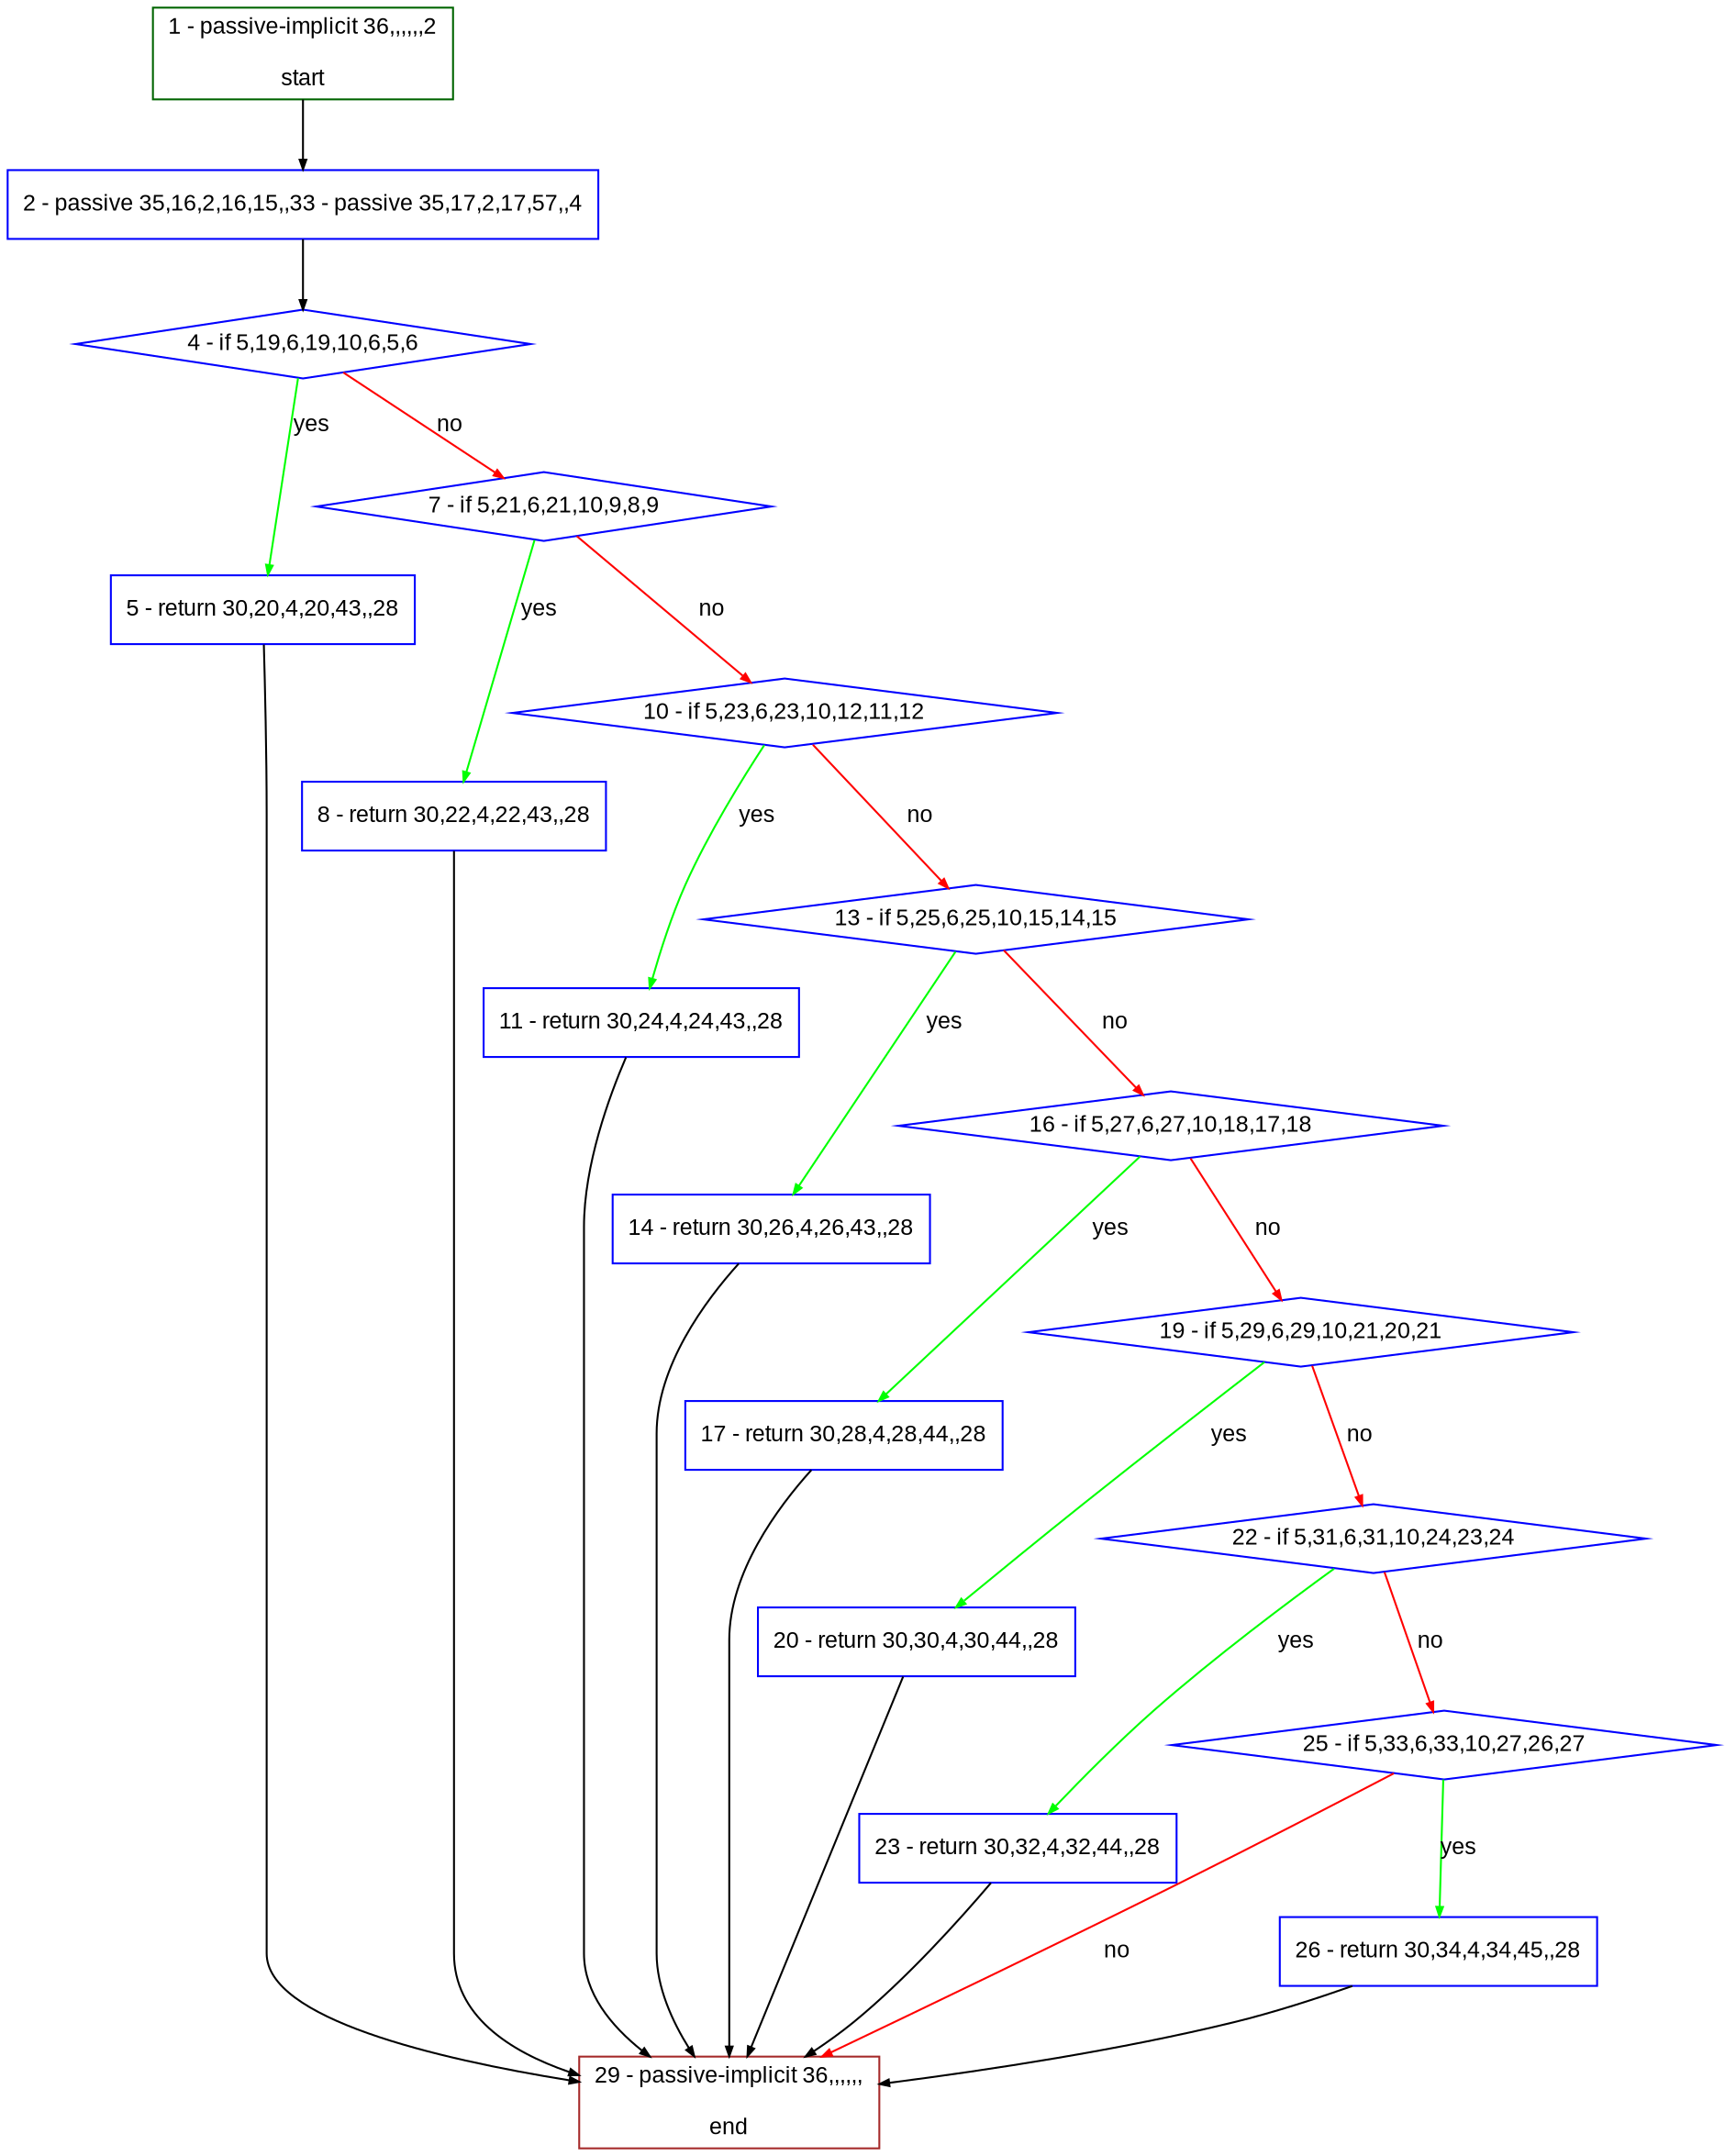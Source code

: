digraph "" {
  graph [bgcolor="white", fillcolor="#FFFFCC", pack="true", packmode="clust", fontname="Arial", label="", fontsize="12", compound="true", style="rounded,filled"];
  node [node_initialized="no", fillcolor="white", fontname="Arial", label="", color="grey", fontsize="12", fixedsize="false", compound="true", shape="rectangle", style="filled"];
  edge [arrowtail="none", lhead="", fontcolor="black", fontname="Arial", label="", color="black", fontsize="12", arrowhead="normal", arrowsize="0.5", compound="true", ltail="", dir="forward"];
  __N1 [fillcolor="#ffffff", label="2 - passive 35,16,2,16,15,,33 - passive 35,17,2,17,57,,4", color="#0000ff", shape="box", style="filled"];
  __N2 [fillcolor="#ffffff", label="1 - passive-implicit 36,,,,,,2\n\nstart", color="#006400", shape="box", style="filled"];
  __N3 [fillcolor="#ffffff", label="4 - if 5,19,6,19,10,6,5,6", color="#0000ff", shape="diamond", style="filled"];
  __N4 [fillcolor="#ffffff", label="5 - return 30,20,4,20,43,,28", color="#0000ff", shape="box", style="filled"];
  __N5 [fillcolor="#ffffff", label="7 - if 5,21,6,21,10,9,8,9", color="#0000ff", shape="diamond", style="filled"];
  __N6 [fillcolor="#ffffff", label="29 - passive-implicit 36,,,,,,\n\nend", color="#a52a2a", shape="box", style="filled"];
  __N7 [fillcolor="#ffffff", label="8 - return 30,22,4,22,43,,28", color="#0000ff", shape="box", style="filled"];
  __N8 [fillcolor="#ffffff", label="10 - if 5,23,6,23,10,12,11,12", color="#0000ff", shape="diamond", style="filled"];
  __N9 [fillcolor="#ffffff", label="11 - return 30,24,4,24,43,,28", color="#0000ff", shape="box", style="filled"];
  __N10 [fillcolor="#ffffff", label="13 - if 5,25,6,25,10,15,14,15", color="#0000ff", shape="diamond", style="filled"];
  __N11 [fillcolor="#ffffff", label="14 - return 30,26,4,26,43,,28", color="#0000ff", shape="box", style="filled"];
  __N12 [fillcolor="#ffffff", label="16 - if 5,27,6,27,10,18,17,18", color="#0000ff", shape="diamond", style="filled"];
  __N13 [fillcolor="#ffffff", label="17 - return 30,28,4,28,44,,28", color="#0000ff", shape="box", style="filled"];
  __N14 [fillcolor="#ffffff", label="19 - if 5,29,6,29,10,21,20,21", color="#0000ff", shape="diamond", style="filled"];
  __N15 [fillcolor="#ffffff", label="20 - return 30,30,4,30,44,,28", color="#0000ff", shape="box", style="filled"];
  __N16 [fillcolor="#ffffff", label="22 - if 5,31,6,31,10,24,23,24", color="#0000ff", shape="diamond", style="filled"];
  __N17 [fillcolor="#ffffff", label="23 - return 30,32,4,32,44,,28", color="#0000ff", shape="box", style="filled"];
  __N18 [fillcolor="#ffffff", label="25 - if 5,33,6,33,10,27,26,27", color="#0000ff", shape="diamond", style="filled"];
  __N19 [fillcolor="#ffffff", label="26 - return 30,34,4,34,45,,28", color="#0000ff", shape="box", style="filled"];
  __N2 -> __N1 [arrowtail="none", color="#000000", label="", arrowhead="normal", dir="forward"];
  __N1 -> __N3 [arrowtail="none", color="#000000", label="", arrowhead="normal", dir="forward"];
  __N3 -> __N4 [arrowtail="none", color="#00ff00", label="yes", arrowhead="normal", dir="forward"];
  __N3 -> __N5 [arrowtail="none", color="#ff0000", label="no", arrowhead="normal", dir="forward"];
  __N4 -> __N6 [arrowtail="none", color="#000000", label="", arrowhead="normal", dir="forward"];
  __N5 -> __N7 [arrowtail="none", color="#00ff00", label="yes", arrowhead="normal", dir="forward"];
  __N5 -> __N8 [arrowtail="none", color="#ff0000", label="no", arrowhead="normal", dir="forward"];
  __N7 -> __N6 [arrowtail="none", color="#000000", label="", arrowhead="normal", dir="forward"];
  __N8 -> __N9 [arrowtail="none", color="#00ff00", label="yes", arrowhead="normal", dir="forward"];
  __N8 -> __N10 [arrowtail="none", color="#ff0000", label="no", arrowhead="normal", dir="forward"];
  __N9 -> __N6 [arrowtail="none", color="#000000", label="", arrowhead="normal", dir="forward"];
  __N10 -> __N11 [arrowtail="none", color="#00ff00", label="yes", arrowhead="normal", dir="forward"];
  __N10 -> __N12 [arrowtail="none", color="#ff0000", label="no", arrowhead="normal", dir="forward"];
  __N11 -> __N6 [arrowtail="none", color="#000000", label="", arrowhead="normal", dir="forward"];
  __N12 -> __N13 [arrowtail="none", color="#00ff00", label="yes", arrowhead="normal", dir="forward"];
  __N12 -> __N14 [arrowtail="none", color="#ff0000", label="no", arrowhead="normal", dir="forward"];
  __N13 -> __N6 [arrowtail="none", color="#000000", label="", arrowhead="normal", dir="forward"];
  __N14 -> __N15 [arrowtail="none", color="#00ff00", label="yes", arrowhead="normal", dir="forward"];
  __N14 -> __N16 [arrowtail="none", color="#ff0000", label="no", arrowhead="normal", dir="forward"];
  __N15 -> __N6 [arrowtail="none", color="#000000", label="", arrowhead="normal", dir="forward"];
  __N16 -> __N17 [arrowtail="none", color="#00ff00", label="yes", arrowhead="normal", dir="forward"];
  __N16 -> __N18 [arrowtail="none", color="#ff0000", label="no", arrowhead="normal", dir="forward"];
  __N17 -> __N6 [arrowtail="none", color="#000000", label="", arrowhead="normal", dir="forward"];
  __N18 -> __N19 [arrowtail="none", color="#00ff00", label="yes", arrowhead="normal", dir="forward"];
  __N18 -> __N6 [arrowtail="none", color="#ff0000", label="no", arrowhead="normal", dir="forward"];
  __N19 -> __N6 [arrowtail="none", color="#000000", label="", arrowhead="normal", dir="forward"];
}
